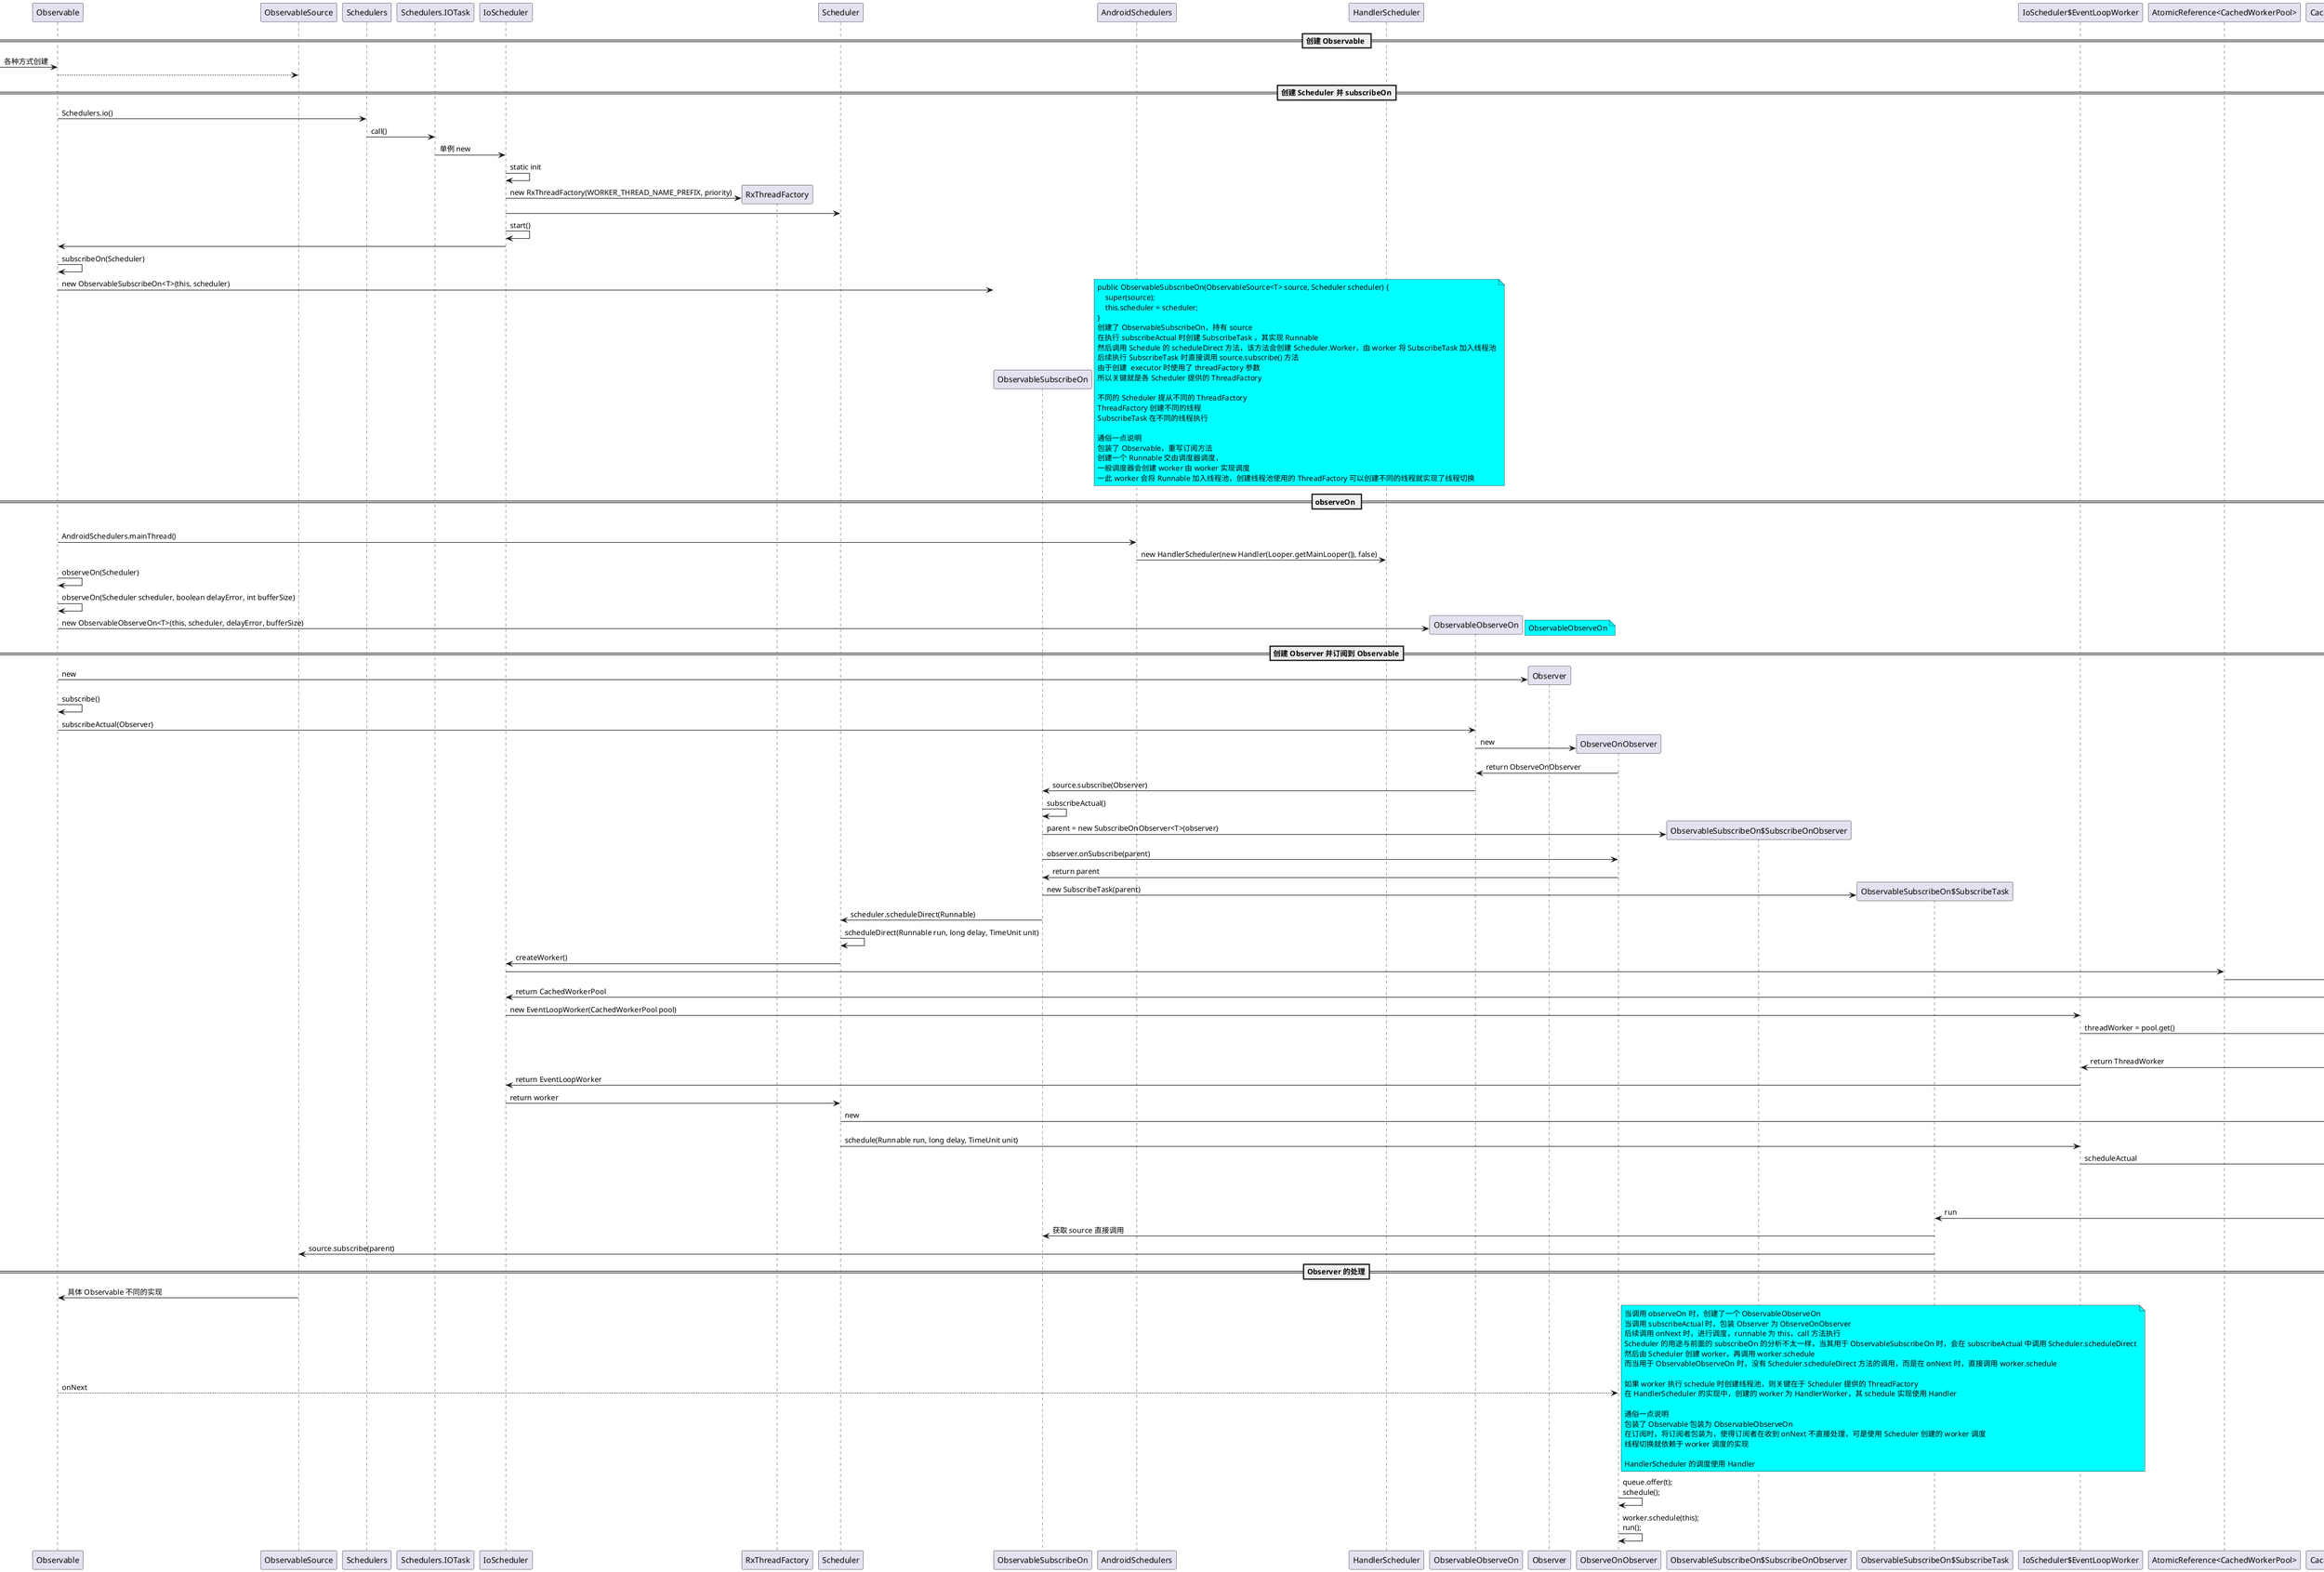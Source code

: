 @startuml


== 创建 Observable ==
[-> Observable: 各种方式创建
Observable --> ObservableSource

== 创建 Scheduler 并 subscribeOn==
Observable -> Schedulers : Schedulers.io()
Schedulers -> "Schedulers.IOTask" as IOTask:call()
IOTask -> IoScheduler:单例 new

'IoScheduler 内部初始化
IoScheduler -> IoScheduler : static init
create RxThreadFactory
IoScheduler -> RxThreadFactory:new RxThreadFactory(WORKER_THREAD_NAME_PREFIX, priority)
IoScheduler -> Scheduler

IoScheduler -> IoScheduler : start()

IoScheduler -> Observable

Observable -> Observable:subscribeOn(Scheduler)

create ObservableSubscribeOn
Observable -> ObservableSubscribeOn : new ObservableSubscribeOn<T>(this, scheduler)
note right #0FF
public ObservableSubscribeOn(ObservableSource<T> source, Scheduler scheduler) {
    super(source);
    this.scheduler = scheduler;
}
创建了 ObservableSubscribeOn，持有 source
在执行 subscribeActual 时创建 SubscribeTask ，其实现 Runnable
然后调用 Schedule 的 scheduleDirect 方法，该方法会创建 Scheduler.Worker，由 worker 将 SubscribeTask 加入线程池
后续执行 SubscribeTask 时直接调用 source.subscribe() 方法
由于创建  executor 时使用了 threadFactory 参数
所以关键就是各 Scheduler 提供的 ThreadFactory

不同的 Scheduler 提从不同的 ThreadFactory
ThreadFactory 创建不同的线程
SubscribeTask 在不同的线程执行

通俗一点说明
包装了 Observable，重写订阅方法
创建一个 Runnable 交由调度器调度，
一般调度器会创建 worker 由 worker 实现调度
一此 worker 会将 Runnable 加入线程池，创建线程池使用的 ThreadFactory 可以创建不同的线程就实现了线程切换
end note

== observeOn ==

|||
Observable -> AndroidSchedulers : AndroidSchedulers.mainThread()
AndroidSchedulers -> HandlerScheduler: new HandlerScheduler(new Handler(Looper.getMainLooper()), false)

Observable -> Observable:observeOn(Scheduler)
Observable -> Observable:observeOn(Scheduler scheduler, boolean delayError, int bufferSize)
create ObservableObserveOn
Observable -> ObservableObserveOn:new ObservableObserveOn<T>(this, scheduler, delayError, bufferSize)
note right #0FF:ObservableObserveOn

== 创建 Observer 并订阅到 Observable==

create Observer
Observable -> Observer : new

Observable -> Observable : subscribe()

Observable -> ObservableObserveOn : subscribeActual(Observer)
create ObserveOnObserver
ObservableObserveOn -> ObserveOnObserver : new
ObserveOnObserver -> ObservableObserveOn :return ObserveOnObserver


'转到 ObservableSubscribeOn
ObservableObserveOn ->ObservableSubscribeOn : source.subscribe(Observer)
ObservableSubscribeOn -> ObservableSubscribeOn : subscribeActual()

create "ObservableSubscribeOn$SubscribeOnObserver" as SubscribeOnObserver
ObservableSubscribeOn -> SubscribeOnObserver : parent = new SubscribeOnObserver<T>(observer)
ObservableSubscribeOn -> ObserveOnObserver : observer.onSubscribe(parent)
ObserveOnObserver -> ObservableSubscribeOn : return parent

create "ObservableSubscribeOn$SubscribeTask" as SubscribeTask
ObservableSubscribeOn -> SubscribeTask : new SubscribeTask(parent)
ObservableSubscribeOn -> Scheduler:scheduler.scheduleDirect(Runnable)

Scheduler -> Scheduler : scheduleDirect(Runnable run, long delay, TimeUnit unit)
Scheduler -> IoScheduler : createWorker()

'创建 worker 过程
participant "IoScheduler$EventLoopWorker" as EventLoopWorker
IoScheduler -> "AtomicReference<CachedWorkerPool>" as ACachedWorkerPool
ACachedWorkerPool -> CachedWorkerPool
CachedWorkerPool -> IoScheduler:return CachedWorkerPool

IoScheduler -> EventLoopWorker : new EventLoopWorker(CachedWorkerPool pool)
EventLoopWorker -> CachedWorkerPool:threadWorker = pool.get()
CachedWorkerPool -> ThreadWorker
ThreadWorker -> NewThreadWorker
NewThreadWorker -> EventLoopWorker : return ThreadWorker
EventLoopWorker -> IoScheduler : return EventLoopWorker

IoScheduler -> Scheduler :return worker

create DisposeTask
Scheduler -> DisposeTask : new
Scheduler -> EventLoopWorker : schedule(Runnable run, long delay, TimeUnit unit)

EventLoopWorker -> NewThreadWorker : scheduleActual
NewThreadWorker -> ExecutorService: submit 或 schedule


ExecutorService --> DisposeTask : run
DisposeTask -> SubscribeTask:run

SubscribeTask -> ObservableSubscribeOn: 获取 source 直接调用
SubscribeTask -> ObservableSource:source.subscribe(parent)

== Observer 的处理==
ObservableSource -> Observable : 具体 Observable 不同的实现
Observable --> ObserveOnObserver : onNext
note right #0FF
当调用 observeOn 时，创建了一个 ObservableObserveOn
当调用 subscribeActual 时，包装 Observer 为 ObserveOnObserver
后续调用 onNext 时，进行调度，runnable 为 this，call 方法执行
Scheduler 的用途与前面的 subscribeOn 的分析不太一样，当其用于 ObservableSubscribeOn 时，会在 subscribeActual 中调用 Scheduler.scheduleDirect
然后由 Scheduler 创建 worker，再调用 worker.schedule
而当用于 ObservableObserveOn 时，没有 Scheduler.scheduleDirect 方法的调用，而是在 onNext 时，直接调用 worker.schedule

如果 worker 执行 schedule 时创建线程池，则关键在于 Scheduler 提供的 ThreadFactory
在 HandlerScheduler 的实现中，创建的 worker 为 HandlerWorker，其 schedule 实现使用 Handler

通俗一点说明
包装了 Observable 包装为 ObservableObserveOn
在订阅时，将订阅者包装为，使得订阅者在收到 onNext 不直接处理，可是使用 Scheduler 创建的 worker 调度
线程切换就依赖于 worker 调度的实现

HandlerScheduler 的调度使用 Handler
end note
ObserveOnObserver -> ObserveOnObserver: queue.offer(t);\nschedule();

ObserveOnObserver -> ObserveOnObserver :worker.schedule(this);\nrun();
@enduml